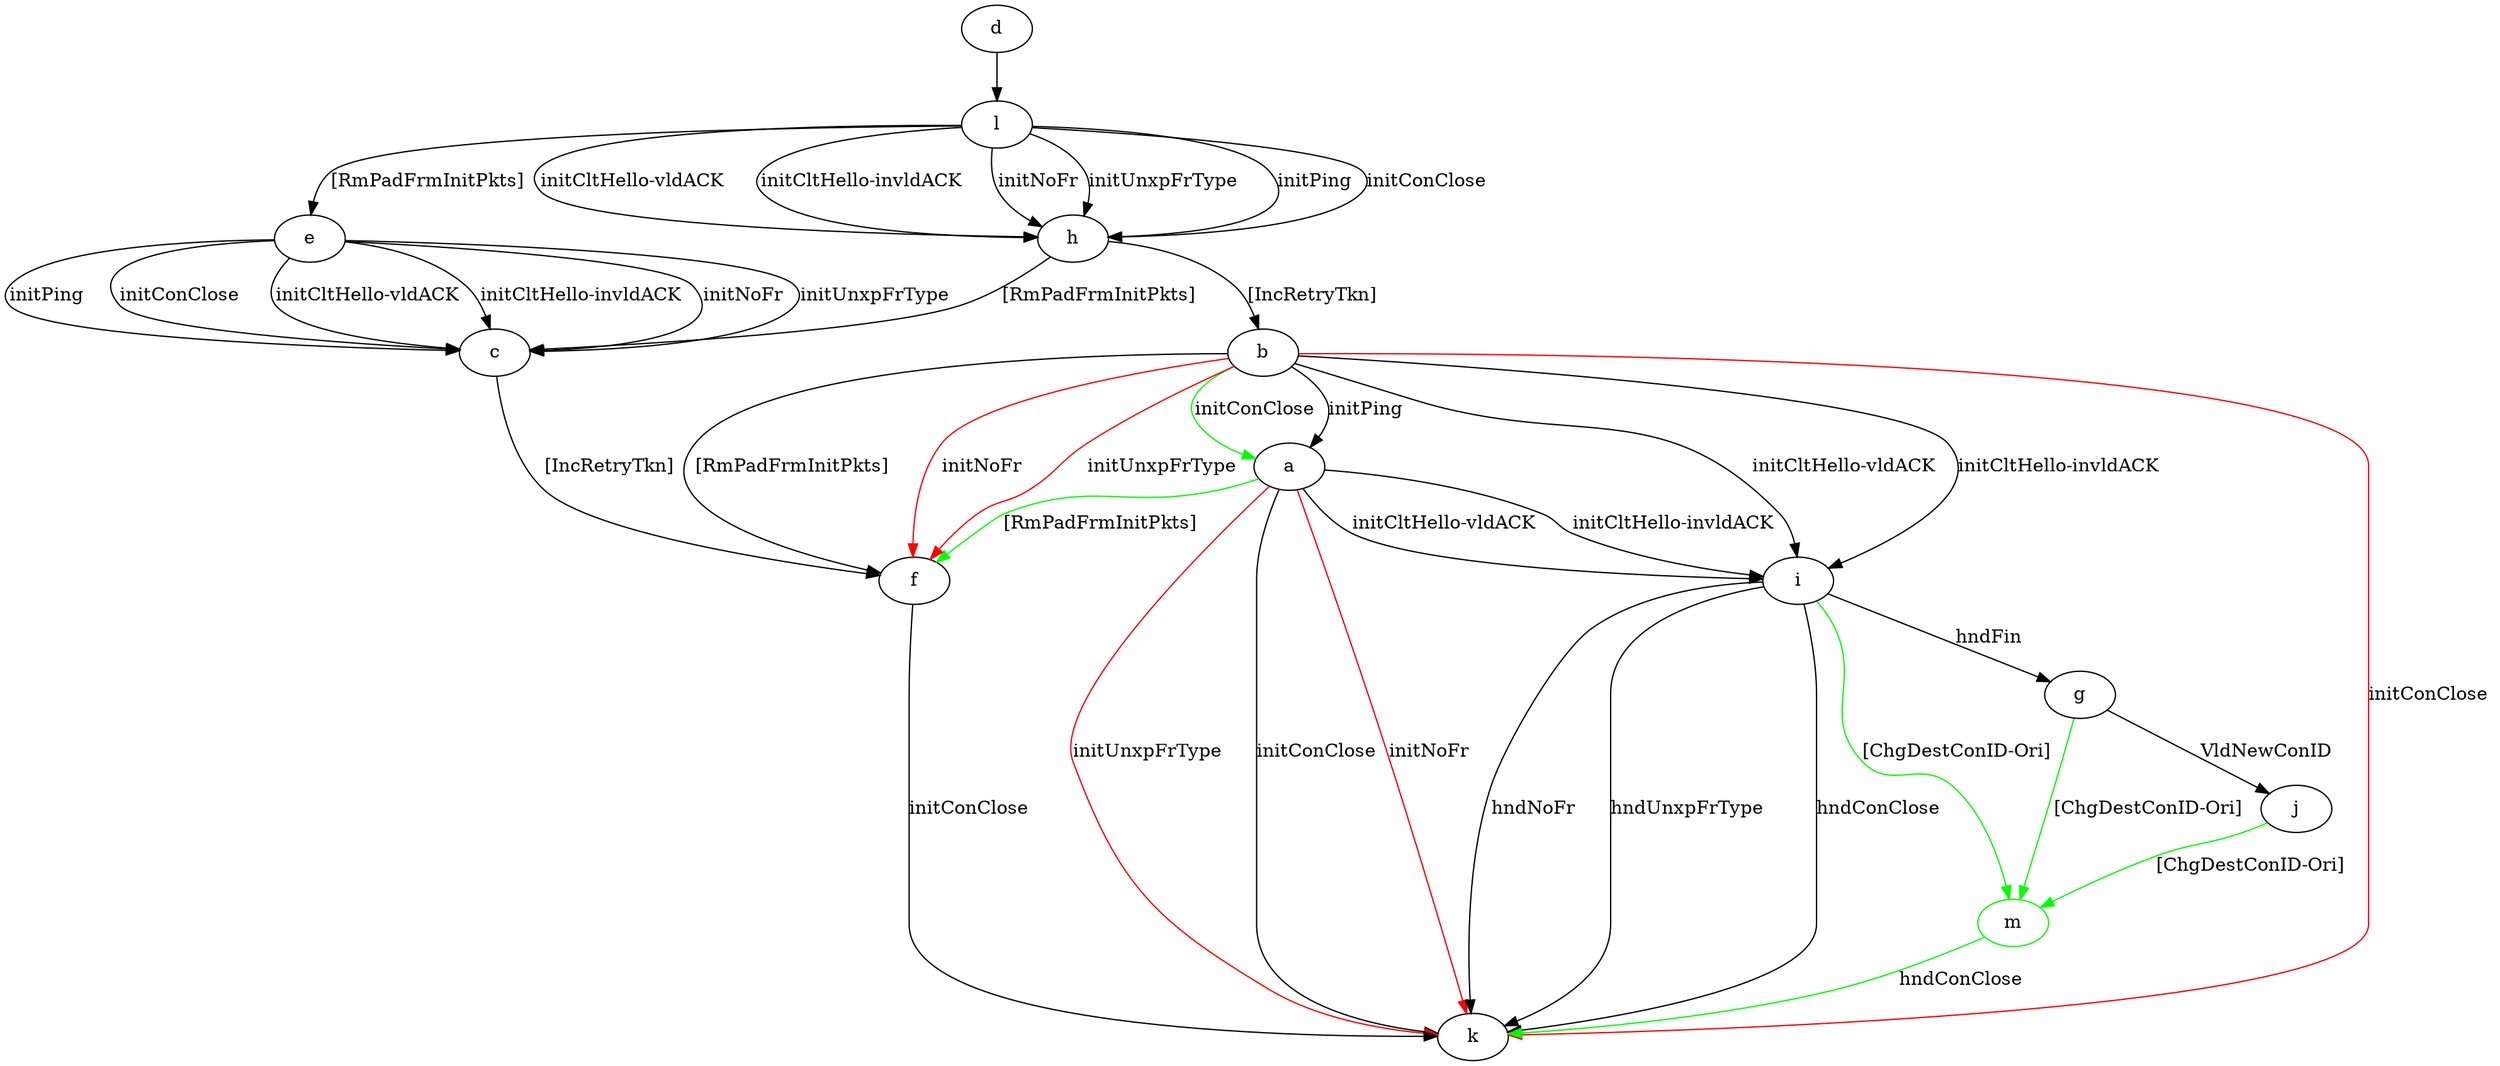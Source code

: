 digraph "" {
	a -> f	[key=0,
		color=green,
		label="[RmPadFrmInitPkts] "];
	a -> i	[key=0,
		label="initCltHello-vldACK "];
	a -> i	[key=1,
		label="initCltHello-invldACK "];
	a -> k	[key=0,
		label="initConClose "];
	a -> k	[key=1,
		color=red,
		label="initNoFr "];
	a -> k	[key=2,
		color=red,
		label="initUnxpFrType "];
	b -> a	[key=0,
		label="initPing "];
	b -> a	[key=1,
		color=green,
		label="initConClose "];
	b -> f	[key=0,
		label="[RmPadFrmInitPkts] "];
	b -> f	[key=1,
		color=red,
		label="initNoFr "];
	b -> f	[key=2,
		color=red,
		label="initUnxpFrType "];
	b -> i	[key=0,
		label="initCltHello-vldACK "];
	b -> i	[key=1,
		label="initCltHello-invldACK "];
	b -> k	[key=0,
		color=red,
		label="initConClose "];
	c -> f	[key=0,
		label="[IncRetryTkn] "];
	d -> l	[key=0];
	e -> c	[key=0,
		label="initPing "];
	e -> c	[key=1,
		label="initConClose "];
	e -> c	[key=2,
		label="initCltHello-vldACK "];
	e -> c	[key=3,
		label="initCltHello-invldACK "];
	e -> c	[key=4,
		label="initNoFr "];
	e -> c	[key=5,
		label="initUnxpFrType "];
	f -> k	[key=0,
		label="initConClose "];
	g -> j	[key=0,
		label="VldNewConID "];
	m	[color=green];
	g -> m	[key=0,
		color=green,
		label="[ChgDestConID-Ori] "];
	h -> b	[key=0,
		label="[IncRetryTkn] "];
	h -> c	[key=0,
		label="[RmPadFrmInitPkts] "];
	i -> g	[key=0,
		label="hndFin "];
	i -> k	[key=0,
		label="hndNoFr "];
	i -> k	[key=1,
		label="hndUnxpFrType "];
	i -> k	[key=2,
		label="hndConClose "];
	i -> m	[key=0,
		color=green,
		label="[ChgDestConID-Ori] "];
	j -> m	[key=0,
		color=green,
		label="[ChgDestConID-Ori] "];
	l -> e	[key=0,
		label="[RmPadFrmInitPkts] "];
	l -> h	[key=0,
		label="initPing "];
	l -> h	[key=1,
		label="initConClose "];
	l -> h	[key=2,
		label="initCltHello-vldACK "];
	l -> h	[key=3,
		label="initCltHello-invldACK "];
	l -> h	[key=4,
		label="initNoFr "];
	l -> h	[key=5,
		label="initUnxpFrType "];
	m -> k	[key=0,
		color=green,
		label="hndConClose "];
}
